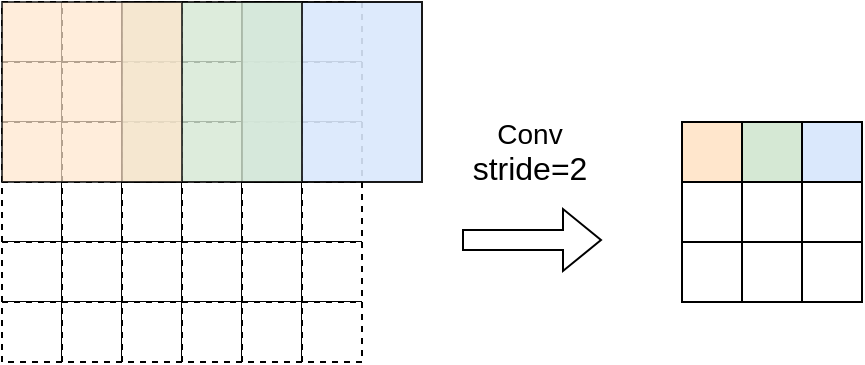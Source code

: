 <mxfile version="26.1.0">
  <diagram name="第 1 页" id="c_EK3iJ4XRFkNHlAAFzE">
    <mxGraphModel dx="789" dy="463" grid="1" gridSize="10" guides="1" tooltips="1" connect="1" arrows="1" fold="1" page="1" pageScale="1" pageWidth="827" pageHeight="1169" math="0" shadow="0">
      <root>
        <mxCell id="0" />
        <mxCell id="1" parent="0" />
        <mxCell id="ebNBVzHwmQhHR5r42p8A-3" value="" style="rounded=0;whiteSpace=wrap;html=1;container=0;dashed=1;" vertex="1" parent="1">
          <mxGeometry x="150" y="150" width="30" height="30" as="geometry" />
        </mxCell>
        <mxCell id="ebNBVzHwmQhHR5r42p8A-4" value="" style="rounded=0;whiteSpace=wrap;html=1;container=0;dashed=1;" vertex="1" parent="1">
          <mxGeometry x="180" y="150" width="30" height="30" as="geometry" />
        </mxCell>
        <mxCell id="ebNBVzHwmQhHR5r42p8A-5" value="" style="rounded=0;whiteSpace=wrap;html=1;container=0;dashed=1;" vertex="1" parent="1">
          <mxGeometry x="210" y="150" width="30" height="30" as="geometry" />
        </mxCell>
        <mxCell id="ebNBVzHwmQhHR5r42p8A-6" value="" style="rounded=0;whiteSpace=wrap;html=1;container=0;dashed=1;" vertex="1" parent="1">
          <mxGeometry x="240" y="150" width="30" height="30" as="geometry" />
        </mxCell>
        <mxCell id="ebNBVzHwmQhHR5r42p8A-7" value="" style="rounded=0;whiteSpace=wrap;html=1;container=0;dashed=1;" vertex="1" parent="1">
          <mxGeometry x="270" y="150" width="30" height="30" as="geometry" />
        </mxCell>
        <mxCell id="ebNBVzHwmQhHR5r42p8A-8" value="" style="rounded=0;whiteSpace=wrap;html=1;container=0;dashed=1;" vertex="1" parent="1">
          <mxGeometry x="300" y="150" width="30" height="30" as="geometry" />
        </mxCell>
        <mxCell id="ebNBVzHwmQhHR5r42p8A-9" value="" style="rounded=0;whiteSpace=wrap;html=1;container=0;dashed=1;" vertex="1" parent="1">
          <mxGeometry x="150" y="180" width="30" height="30" as="geometry" />
        </mxCell>
        <mxCell id="ebNBVzHwmQhHR5r42p8A-10" value="" style="rounded=0;whiteSpace=wrap;html=1;container=0;dashed=1;" vertex="1" parent="1">
          <mxGeometry x="180" y="180" width="30" height="30" as="geometry" />
        </mxCell>
        <mxCell id="ebNBVzHwmQhHR5r42p8A-11" value="" style="rounded=0;whiteSpace=wrap;html=1;container=0;dashed=1;" vertex="1" parent="1">
          <mxGeometry x="210" y="180" width="30" height="30" as="geometry" />
        </mxCell>
        <mxCell id="ebNBVzHwmQhHR5r42p8A-12" value="" style="rounded=0;whiteSpace=wrap;html=1;container=0;dashed=1;" vertex="1" parent="1">
          <mxGeometry x="240" y="180" width="30" height="30" as="geometry" />
        </mxCell>
        <mxCell id="ebNBVzHwmQhHR5r42p8A-13" value="" style="rounded=0;whiteSpace=wrap;html=1;container=0;dashed=1;" vertex="1" parent="1">
          <mxGeometry x="270" y="180" width="30" height="30" as="geometry" />
        </mxCell>
        <mxCell id="ebNBVzHwmQhHR5r42p8A-14" value="" style="rounded=0;whiteSpace=wrap;html=1;container=0;dashed=1;" vertex="1" parent="1">
          <mxGeometry x="300" y="180" width="30" height="30" as="geometry" />
        </mxCell>
        <mxCell id="ebNBVzHwmQhHR5r42p8A-15" value="" style="rounded=0;whiteSpace=wrap;html=1;container=0;dashed=1;" vertex="1" parent="1">
          <mxGeometry x="150" y="210" width="30" height="30" as="geometry" />
        </mxCell>
        <mxCell id="ebNBVzHwmQhHR5r42p8A-16" value="" style="rounded=0;whiteSpace=wrap;html=1;container=0;dashed=1;" vertex="1" parent="1">
          <mxGeometry x="180" y="210" width="30" height="30" as="geometry" />
        </mxCell>
        <mxCell id="ebNBVzHwmQhHR5r42p8A-17" value="" style="rounded=0;whiteSpace=wrap;html=1;container=0;dashed=1;" vertex="1" parent="1">
          <mxGeometry x="210" y="210" width="30" height="30" as="geometry" />
        </mxCell>
        <mxCell id="ebNBVzHwmQhHR5r42p8A-18" value="" style="rounded=0;whiteSpace=wrap;html=1;container=0;dashed=1;" vertex="1" parent="1">
          <mxGeometry x="240" y="210" width="30" height="30" as="geometry" />
        </mxCell>
        <mxCell id="ebNBVzHwmQhHR5r42p8A-19" value="" style="rounded=0;whiteSpace=wrap;html=1;container=0;dashed=1;" vertex="1" parent="1">
          <mxGeometry x="270" y="210" width="30" height="30" as="geometry" />
        </mxCell>
        <mxCell id="ebNBVzHwmQhHR5r42p8A-20" value="" style="rounded=0;whiteSpace=wrap;html=1;container=0;dashed=1;" vertex="1" parent="1">
          <mxGeometry x="300" y="210" width="30" height="30" as="geometry" />
        </mxCell>
        <mxCell id="ebNBVzHwmQhHR5r42p8A-21" value="" style="rounded=0;whiteSpace=wrap;html=1;container=0;dashed=1;" vertex="1" parent="1">
          <mxGeometry x="150" y="240" width="30" height="30" as="geometry" />
        </mxCell>
        <mxCell id="ebNBVzHwmQhHR5r42p8A-22" value="" style="rounded=0;whiteSpace=wrap;html=1;container=0;dashed=1;" vertex="1" parent="1">
          <mxGeometry x="180" y="240" width="30" height="30" as="geometry" />
        </mxCell>
        <mxCell id="ebNBVzHwmQhHR5r42p8A-23" value="" style="rounded=0;whiteSpace=wrap;html=1;container=0;dashed=1;" vertex="1" parent="1">
          <mxGeometry x="210" y="240" width="30" height="30" as="geometry" />
        </mxCell>
        <mxCell id="ebNBVzHwmQhHR5r42p8A-24" value="" style="rounded=0;whiteSpace=wrap;html=1;container=0;dashed=1;" vertex="1" parent="1">
          <mxGeometry x="240" y="240" width="30" height="30" as="geometry" />
        </mxCell>
        <mxCell id="ebNBVzHwmQhHR5r42p8A-25" value="" style="rounded=0;whiteSpace=wrap;html=1;container=0;dashed=1;" vertex="1" parent="1">
          <mxGeometry x="270" y="240" width="30" height="30" as="geometry" />
        </mxCell>
        <mxCell id="ebNBVzHwmQhHR5r42p8A-26" value="" style="rounded=0;whiteSpace=wrap;html=1;container=0;dashed=1;" vertex="1" parent="1">
          <mxGeometry x="300" y="240" width="30" height="30" as="geometry" />
        </mxCell>
        <mxCell id="ebNBVzHwmQhHR5r42p8A-27" value="" style="rounded=0;whiteSpace=wrap;html=1;container=0;dashed=1;" vertex="1" parent="1">
          <mxGeometry x="150" y="270" width="30" height="30" as="geometry" />
        </mxCell>
        <mxCell id="ebNBVzHwmQhHR5r42p8A-28" value="" style="rounded=0;whiteSpace=wrap;html=1;container=0;dashed=1;" vertex="1" parent="1">
          <mxGeometry x="180" y="270" width="30" height="30" as="geometry" />
        </mxCell>
        <mxCell id="ebNBVzHwmQhHR5r42p8A-29" value="" style="rounded=0;whiteSpace=wrap;html=1;container=0;dashed=1;" vertex="1" parent="1">
          <mxGeometry x="210" y="270" width="30" height="30" as="geometry" />
        </mxCell>
        <mxCell id="ebNBVzHwmQhHR5r42p8A-30" value="" style="rounded=0;whiteSpace=wrap;html=1;container=0;dashed=1;" vertex="1" parent="1">
          <mxGeometry x="240" y="270" width="30" height="30" as="geometry" />
        </mxCell>
        <mxCell id="ebNBVzHwmQhHR5r42p8A-31" value="" style="rounded=0;whiteSpace=wrap;html=1;container=0;dashed=1;" vertex="1" parent="1">
          <mxGeometry x="270" y="270" width="30" height="30" as="geometry" />
        </mxCell>
        <mxCell id="ebNBVzHwmQhHR5r42p8A-32" value="" style="rounded=0;whiteSpace=wrap;html=1;container=0;dashed=1;" vertex="1" parent="1">
          <mxGeometry x="300" y="270" width="30" height="30" as="geometry" />
        </mxCell>
        <mxCell id="ebNBVzHwmQhHR5r42p8A-33" value="" style="rounded=0;whiteSpace=wrap;html=1;container=0;dashed=1;" vertex="1" parent="1">
          <mxGeometry x="150" y="300" width="30" height="30" as="geometry" />
        </mxCell>
        <mxCell id="ebNBVzHwmQhHR5r42p8A-34" value="" style="rounded=0;whiteSpace=wrap;html=1;container=0;dashed=1;" vertex="1" parent="1">
          <mxGeometry x="180" y="300" width="30" height="30" as="geometry" />
        </mxCell>
        <mxCell id="ebNBVzHwmQhHR5r42p8A-35" value="" style="rounded=0;whiteSpace=wrap;html=1;container=0;dashed=1;" vertex="1" parent="1">
          <mxGeometry x="210" y="300" width="30" height="30" as="geometry" />
        </mxCell>
        <mxCell id="ebNBVzHwmQhHR5r42p8A-36" value="" style="rounded=0;whiteSpace=wrap;html=1;container=0;dashed=1;" vertex="1" parent="1">
          <mxGeometry x="240" y="300" width="30" height="30" as="geometry" />
        </mxCell>
        <mxCell id="ebNBVzHwmQhHR5r42p8A-37" value="" style="rounded=0;whiteSpace=wrap;html=1;container=0;dashed=1;" vertex="1" parent="1">
          <mxGeometry x="270" y="300" width="30" height="30" as="geometry" />
        </mxCell>
        <mxCell id="ebNBVzHwmQhHR5r42p8A-38" value="" style="rounded=0;whiteSpace=wrap;html=1;container=0;dashed=1;" vertex="1" parent="1">
          <mxGeometry x="300" y="300" width="30" height="30" as="geometry" />
        </mxCell>
        <mxCell id="ebNBVzHwmQhHR5r42p8A-43" value="" style="rounded=0;whiteSpace=wrap;html=1;opacity=90;fillColor=#dae8fc;strokeColor=light-dark(#000000, #996500);" vertex="1" parent="1">
          <mxGeometry x="270" y="150" width="90" height="90" as="geometry" />
        </mxCell>
        <mxCell id="ebNBVzHwmQhHR5r42p8A-42" value="" style="rounded=0;whiteSpace=wrap;html=1;opacity=80;fillColor=#d5e8d4;strokeColor=light-dark(#000000, #996500);" vertex="1" parent="1">
          <mxGeometry x="210" y="150" width="90" height="90" as="geometry" />
        </mxCell>
        <mxCell id="ebNBVzHwmQhHR5r42p8A-41" value="" style="rounded=0;whiteSpace=wrap;html=1;opacity=70;fillColor=#ffe6cc;strokeColor=light-dark(#000000, #996500);" vertex="1" parent="1">
          <mxGeometry x="150" y="150" width="90" height="90" as="geometry" />
        </mxCell>
        <mxCell id="ebNBVzHwmQhHR5r42p8A-44" value="" style="shape=flexArrow;endArrow=classic;html=1;rounded=0;" edge="1" parent="1">
          <mxGeometry width="50" height="50" relative="1" as="geometry">
            <mxPoint x="380" y="269" as="sourcePoint" />
            <mxPoint x="450" y="269" as="targetPoint" />
          </mxGeometry>
        </mxCell>
        <mxCell id="ebNBVzHwmQhHR5r42p8A-45" value="" style="rounded=0;whiteSpace=wrap;html=1;container=0;fillColor=#ffe6cc;strokeColor=light-dark(#000000, #996500);" vertex="1" parent="1">
          <mxGeometry x="490" y="210" width="30" height="30" as="geometry" />
        </mxCell>
        <mxCell id="ebNBVzHwmQhHR5r42p8A-46" value="" style="rounded=0;whiteSpace=wrap;html=1;container=0;fillColor=#d5e8d4;strokeColor=light-dark(#000000, #996500);" vertex="1" parent="1">
          <mxGeometry x="520" y="210" width="30" height="30" as="geometry" />
        </mxCell>
        <mxCell id="ebNBVzHwmQhHR5r42p8A-47" value="" style="rounded=0;whiteSpace=wrap;html=1;container=0;fillColor=#dae8fc;strokeColor=light-dark(#000000, #996500);" vertex="1" parent="1">
          <mxGeometry x="550" y="210" width="30" height="30" as="geometry" />
        </mxCell>
        <mxCell id="ebNBVzHwmQhHR5r42p8A-48" value="" style="rounded=0;whiteSpace=wrap;html=1;container=0;strokeColor=light-dark(#000000, #996500);" vertex="1" parent="1">
          <mxGeometry x="490" y="240" width="30" height="30" as="geometry" />
        </mxCell>
        <mxCell id="ebNBVzHwmQhHR5r42p8A-49" value="" style="rounded=0;whiteSpace=wrap;html=1;container=0;strokeColor=light-dark(#000000, #996500);" vertex="1" parent="1">
          <mxGeometry x="520" y="240" width="30" height="30" as="geometry" />
        </mxCell>
        <mxCell id="ebNBVzHwmQhHR5r42p8A-50" value="" style="rounded=0;whiteSpace=wrap;html=1;container=0;strokeColor=light-dark(#000000, #996500);" vertex="1" parent="1">
          <mxGeometry x="550" y="240" width="30" height="30" as="geometry" />
        </mxCell>
        <mxCell id="ebNBVzHwmQhHR5r42p8A-51" value="" style="rounded=0;whiteSpace=wrap;html=1;container=0;strokeColor=light-dark(#000000, #996500);" vertex="1" parent="1">
          <mxGeometry x="490" y="270" width="30" height="30" as="geometry" />
        </mxCell>
        <mxCell id="ebNBVzHwmQhHR5r42p8A-52" value="" style="rounded=0;whiteSpace=wrap;html=1;container=0;strokeColor=light-dark(#000000, #996500);" vertex="1" parent="1">
          <mxGeometry x="520" y="270" width="30" height="30" as="geometry" />
        </mxCell>
        <mxCell id="ebNBVzHwmQhHR5r42p8A-53" value="" style="rounded=0;whiteSpace=wrap;html=1;container=0;strokeColor=light-dark(#000000, #996500);" vertex="1" parent="1">
          <mxGeometry x="550" y="270" width="30" height="30" as="geometry" />
        </mxCell>
        <mxCell id="ebNBVzHwmQhHR5r42p8A-54" value="&lt;font style=&quot;font-size: 14px;&quot;&gt;Conv&lt;/font&gt;&lt;div&gt;&lt;font size=&quot;3&quot;&gt;stride&lt;span style=&quot;background-color: transparent; color: light-dark(rgb(0, 0, 0), rgb(255, 255, 255));&quot;&gt;=2&lt;/span&gt;&lt;/font&gt;&lt;/div&gt;" style="text;html=1;align=center;verticalAlign=middle;whiteSpace=wrap;rounded=0;" vertex="1" parent="1">
          <mxGeometry x="378.5" y="200" width="70" height="50" as="geometry" />
        </mxCell>
      </root>
    </mxGraphModel>
  </diagram>
</mxfile>
